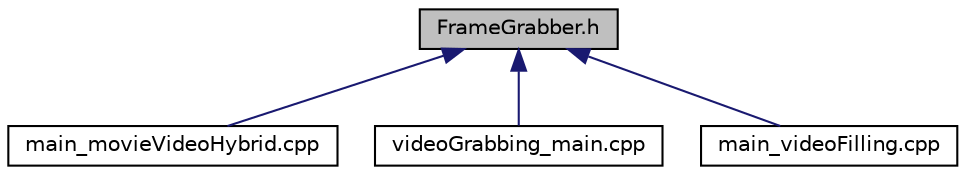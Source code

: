 digraph "FrameGrabber.h"
{
  edge [fontname="Helvetica",fontsize="10",labelfontname="Helvetica",labelfontsize="10"];
  node [fontname="Helvetica",fontsize="10",shape=record];
  Node1 [label="FrameGrabber.h",height=0.2,width=0.4,color="black", fillcolor="grey75", style="filled", fontcolor="black"];
  Node1 -> Node2 [dir="back",color="midnightblue",fontsize="10",style="solid",fontname="Helvetica"];
  Node2 [label="main_movieVideoHybrid.cpp",height=0.2,width=0.4,color="black", fillcolor="white", style="filled",URL="$main__movieVideoHybrid_8cpp.html"];
  Node1 -> Node3 [dir="back",color="midnightblue",fontsize="10",style="solid",fontname="Helvetica"];
  Node3 [label="videoGrabbing_main.cpp",height=0.2,width=0.4,color="black", fillcolor="white", style="filled",URL="$videoGrabbing__main_8cpp.html"];
  Node1 -> Node4 [dir="back",color="midnightblue",fontsize="10",style="solid",fontname="Helvetica"];
  Node4 [label="main_videoFilling.cpp",height=0.2,width=0.4,color="black", fillcolor="white", style="filled",URL="$main__videoFilling_8cpp.html"];
}
